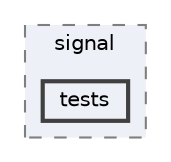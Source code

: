 digraph "/home/jam/Research/IRES-2025/dev/src/llm-scripts/testing/hypothesis-testing/hyp-env/lib/python3.12/site-packages/scipy/signal/tests"
{
 // LATEX_PDF_SIZE
  bgcolor="transparent";
  edge [fontname=Helvetica,fontsize=10,labelfontname=Helvetica,labelfontsize=10];
  node [fontname=Helvetica,fontsize=10,shape=box,height=0.2,width=0.4];
  compound=true
  subgraph clusterdir_f705628ed9c0cad18672bcadc14220e6 {
    graph [ bgcolor="#edf0f7", pencolor="grey50", label="signal", fontname=Helvetica,fontsize=10 style="filled,dashed", URL="dir_f705628ed9c0cad18672bcadc14220e6.html",tooltip=""]
  dir_0efe3834aea8f5760d7c6bc9eb92185f [label="tests", fillcolor="#edf0f7", color="grey25", style="filled,bold", URL="dir_0efe3834aea8f5760d7c6bc9eb92185f.html",tooltip=""];
  }
}
